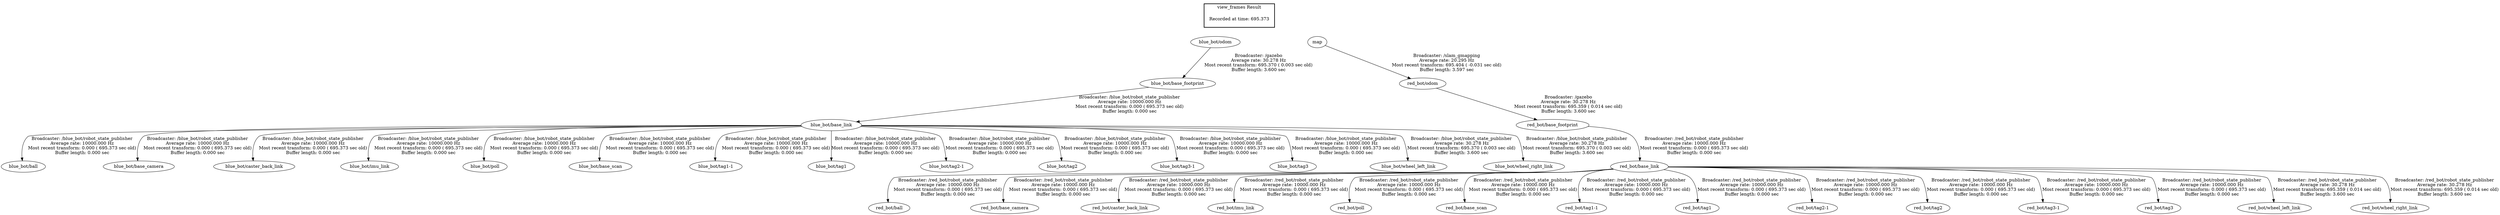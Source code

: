 digraph G {
"blue_bot/base_link" -> "blue_bot/ball"[label="Broadcaster: /blue_bot/robot_state_publisher\nAverage rate: 10000.000 Hz\nMost recent transform: 0.000 ( 695.373 sec old)\nBuffer length: 0.000 sec\n"];
"blue_bot/base_footprint" -> "blue_bot/base_link"[label="Broadcaster: /blue_bot/robot_state_publisher\nAverage rate: 10000.000 Hz\nMost recent transform: 0.000 ( 695.373 sec old)\nBuffer length: 0.000 sec\n"];
"blue_bot/odom" -> "blue_bot/base_footprint"[label="Broadcaster: /gazebo\nAverage rate: 30.278 Hz\nMost recent transform: 695.370 ( 0.003 sec old)\nBuffer length: 3.600 sec\n"];
"blue_bot/base_link" -> "blue_bot/base_camera"[label="Broadcaster: /blue_bot/robot_state_publisher\nAverage rate: 10000.000 Hz\nMost recent transform: 0.000 ( 695.373 sec old)\nBuffer length: 0.000 sec\n"];
"blue_bot/base_link" -> "blue_bot/caster_back_link"[label="Broadcaster: /blue_bot/robot_state_publisher\nAverage rate: 10000.000 Hz\nMost recent transform: 0.000 ( 695.373 sec old)\nBuffer length: 0.000 sec\n"];
"blue_bot/base_link" -> "blue_bot/imu_link"[label="Broadcaster: /blue_bot/robot_state_publisher\nAverage rate: 10000.000 Hz\nMost recent transform: 0.000 ( 695.373 sec old)\nBuffer length: 0.000 sec\n"];
"blue_bot/base_link" -> "blue_bot/poll"[label="Broadcaster: /blue_bot/robot_state_publisher\nAverage rate: 10000.000 Hz\nMost recent transform: 0.000 ( 695.373 sec old)\nBuffer length: 0.000 sec\n"];
"blue_bot/base_link" -> "blue_bot/base_scan"[label="Broadcaster: /blue_bot/robot_state_publisher\nAverage rate: 10000.000 Hz\nMost recent transform: 0.000 ( 695.373 sec old)\nBuffer length: 0.000 sec\n"];
"blue_bot/base_link" -> "blue_bot/tag1-1"[label="Broadcaster: /blue_bot/robot_state_publisher\nAverage rate: 10000.000 Hz\nMost recent transform: 0.000 ( 695.373 sec old)\nBuffer length: 0.000 sec\n"];
"blue_bot/base_link" -> "blue_bot/tag1"[label="Broadcaster: /blue_bot/robot_state_publisher\nAverage rate: 10000.000 Hz\nMost recent transform: 0.000 ( 695.373 sec old)\nBuffer length: 0.000 sec\n"];
"blue_bot/base_link" -> "blue_bot/tag2-1"[label="Broadcaster: /blue_bot/robot_state_publisher\nAverage rate: 10000.000 Hz\nMost recent transform: 0.000 ( 695.373 sec old)\nBuffer length: 0.000 sec\n"];
"blue_bot/base_link" -> "blue_bot/tag2"[label="Broadcaster: /blue_bot/robot_state_publisher\nAverage rate: 10000.000 Hz\nMost recent transform: 0.000 ( 695.373 sec old)\nBuffer length: 0.000 sec\n"];
"blue_bot/base_link" -> "blue_bot/tag3-1"[label="Broadcaster: /blue_bot/robot_state_publisher\nAverage rate: 10000.000 Hz\nMost recent transform: 0.000 ( 695.373 sec old)\nBuffer length: 0.000 sec\n"];
"blue_bot/base_link" -> "blue_bot/tag3"[label="Broadcaster: /blue_bot/robot_state_publisher\nAverage rate: 10000.000 Hz\nMost recent transform: 0.000 ( 695.373 sec old)\nBuffer length: 0.000 sec\n"];
"red_bot/base_link" -> "red_bot/ball"[label="Broadcaster: /red_bot/robot_state_publisher\nAverage rate: 10000.000 Hz\nMost recent transform: 0.000 ( 695.373 sec old)\nBuffer length: 0.000 sec\n"];
"red_bot/base_footprint" -> "red_bot/base_link"[label="Broadcaster: /red_bot/robot_state_publisher\nAverage rate: 10000.000 Hz\nMost recent transform: 0.000 ( 695.373 sec old)\nBuffer length: 0.000 sec\n"];
"red_bot/odom" -> "red_bot/base_footprint"[label="Broadcaster: /gazebo\nAverage rate: 30.278 Hz\nMost recent transform: 695.359 ( 0.014 sec old)\nBuffer length: 3.600 sec\n"];
"red_bot/base_link" -> "red_bot/base_camera"[label="Broadcaster: /red_bot/robot_state_publisher\nAverage rate: 10000.000 Hz\nMost recent transform: 0.000 ( 695.373 sec old)\nBuffer length: 0.000 sec\n"];
"red_bot/base_link" -> "red_bot/caster_back_link"[label="Broadcaster: /red_bot/robot_state_publisher\nAverage rate: 10000.000 Hz\nMost recent transform: 0.000 ( 695.373 sec old)\nBuffer length: 0.000 sec\n"];
"red_bot/base_link" -> "red_bot/imu_link"[label="Broadcaster: /red_bot/robot_state_publisher\nAverage rate: 10000.000 Hz\nMost recent transform: 0.000 ( 695.373 sec old)\nBuffer length: 0.000 sec\n"];
"red_bot/base_link" -> "red_bot/poll"[label="Broadcaster: /red_bot/robot_state_publisher\nAverage rate: 10000.000 Hz\nMost recent transform: 0.000 ( 695.373 sec old)\nBuffer length: 0.000 sec\n"];
"red_bot/base_link" -> "red_bot/base_scan"[label="Broadcaster: /red_bot/robot_state_publisher\nAverage rate: 10000.000 Hz\nMost recent transform: 0.000 ( 695.373 sec old)\nBuffer length: 0.000 sec\n"];
"red_bot/base_link" -> "red_bot/tag1-1"[label="Broadcaster: /red_bot/robot_state_publisher\nAverage rate: 10000.000 Hz\nMost recent transform: 0.000 ( 695.373 sec old)\nBuffer length: 0.000 sec\n"];
"red_bot/base_link" -> "red_bot/tag1"[label="Broadcaster: /red_bot/robot_state_publisher\nAverage rate: 10000.000 Hz\nMost recent transform: 0.000 ( 695.373 sec old)\nBuffer length: 0.000 sec\n"];
"red_bot/base_link" -> "red_bot/tag2-1"[label="Broadcaster: /red_bot/robot_state_publisher\nAverage rate: 10000.000 Hz\nMost recent transform: 0.000 ( 695.373 sec old)\nBuffer length: 0.000 sec\n"];
"red_bot/base_link" -> "red_bot/tag2"[label="Broadcaster: /red_bot/robot_state_publisher\nAverage rate: 10000.000 Hz\nMost recent transform: 0.000 ( 695.373 sec old)\nBuffer length: 0.000 sec\n"];
"red_bot/base_link" -> "red_bot/tag3-1"[label="Broadcaster: /red_bot/robot_state_publisher\nAverage rate: 10000.000 Hz\nMost recent transform: 0.000 ( 695.373 sec old)\nBuffer length: 0.000 sec\n"];
"red_bot/base_link" -> "red_bot/tag3"[label="Broadcaster: /red_bot/robot_state_publisher\nAverage rate: 10000.000 Hz\nMost recent transform: 0.000 ( 695.373 sec old)\nBuffer length: 0.000 sec\n"];
"map" -> "red_bot/odom"[label="Broadcaster: /slam_gmapping\nAverage rate: 20.295 Hz\nMost recent transform: 695.404 ( -0.031 sec old)\nBuffer length: 3.597 sec\n"];
"red_bot/base_link" -> "red_bot/wheel_left_link"[label="Broadcaster: /red_bot/robot_state_publisher\nAverage rate: 30.278 Hz\nMost recent transform: 695.359 ( 0.014 sec old)\nBuffer length: 3.600 sec\n"];
"red_bot/base_link" -> "red_bot/wheel_right_link"[label="Broadcaster: /red_bot/robot_state_publisher\nAverage rate: 30.278 Hz\nMost recent transform: 695.359 ( 0.014 sec old)\nBuffer length: 3.600 sec\n"];
"blue_bot/base_link" -> "blue_bot/wheel_left_link"[label="Broadcaster: /blue_bot/robot_state_publisher\nAverage rate: 30.278 Hz\nMost recent transform: 695.370 ( 0.003 sec old)\nBuffer length: 3.600 sec\n"];
"blue_bot/base_link" -> "blue_bot/wheel_right_link"[label="Broadcaster: /blue_bot/robot_state_publisher\nAverage rate: 30.278 Hz\nMost recent transform: 695.370 ( 0.003 sec old)\nBuffer length: 3.600 sec\n"];
edge [style=invis];
 subgraph cluster_legend { style=bold; color=black; label ="view_frames Result";
"Recorded at time: 695.373"[ shape=plaintext ] ;
 }->"map";
edge [style=invis];
 subgraph cluster_legend { style=bold; color=black; label ="view_frames Result";
"Recorded at time: 695.373"[ shape=plaintext ] ;
 }->"blue_bot/odom";
}